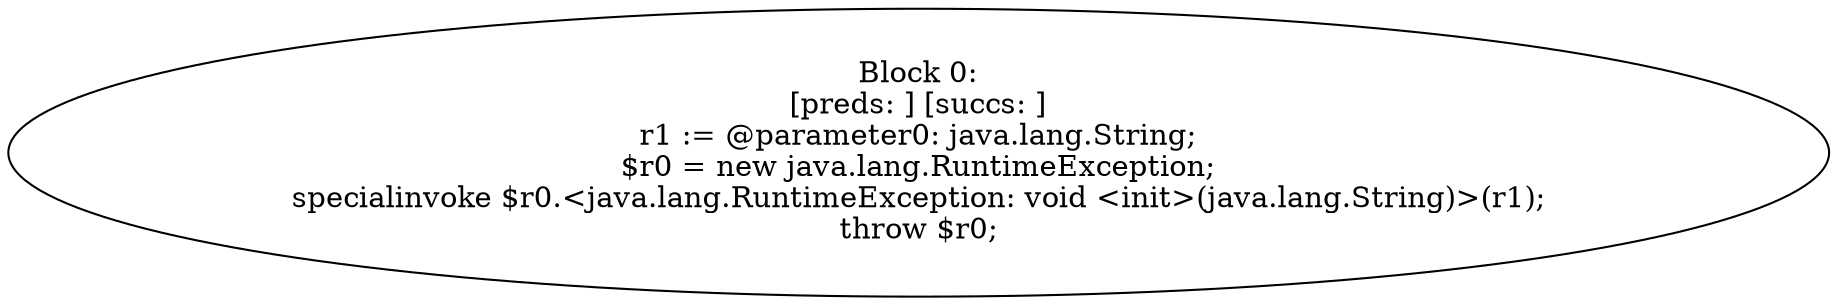 digraph "unitGraph" {
    "Block 0:
[preds: ] [succs: ]
r1 := @parameter0: java.lang.String;
$r0 = new java.lang.RuntimeException;
specialinvoke $r0.<java.lang.RuntimeException: void <init>(java.lang.String)>(r1);
throw $r0;
"
}
